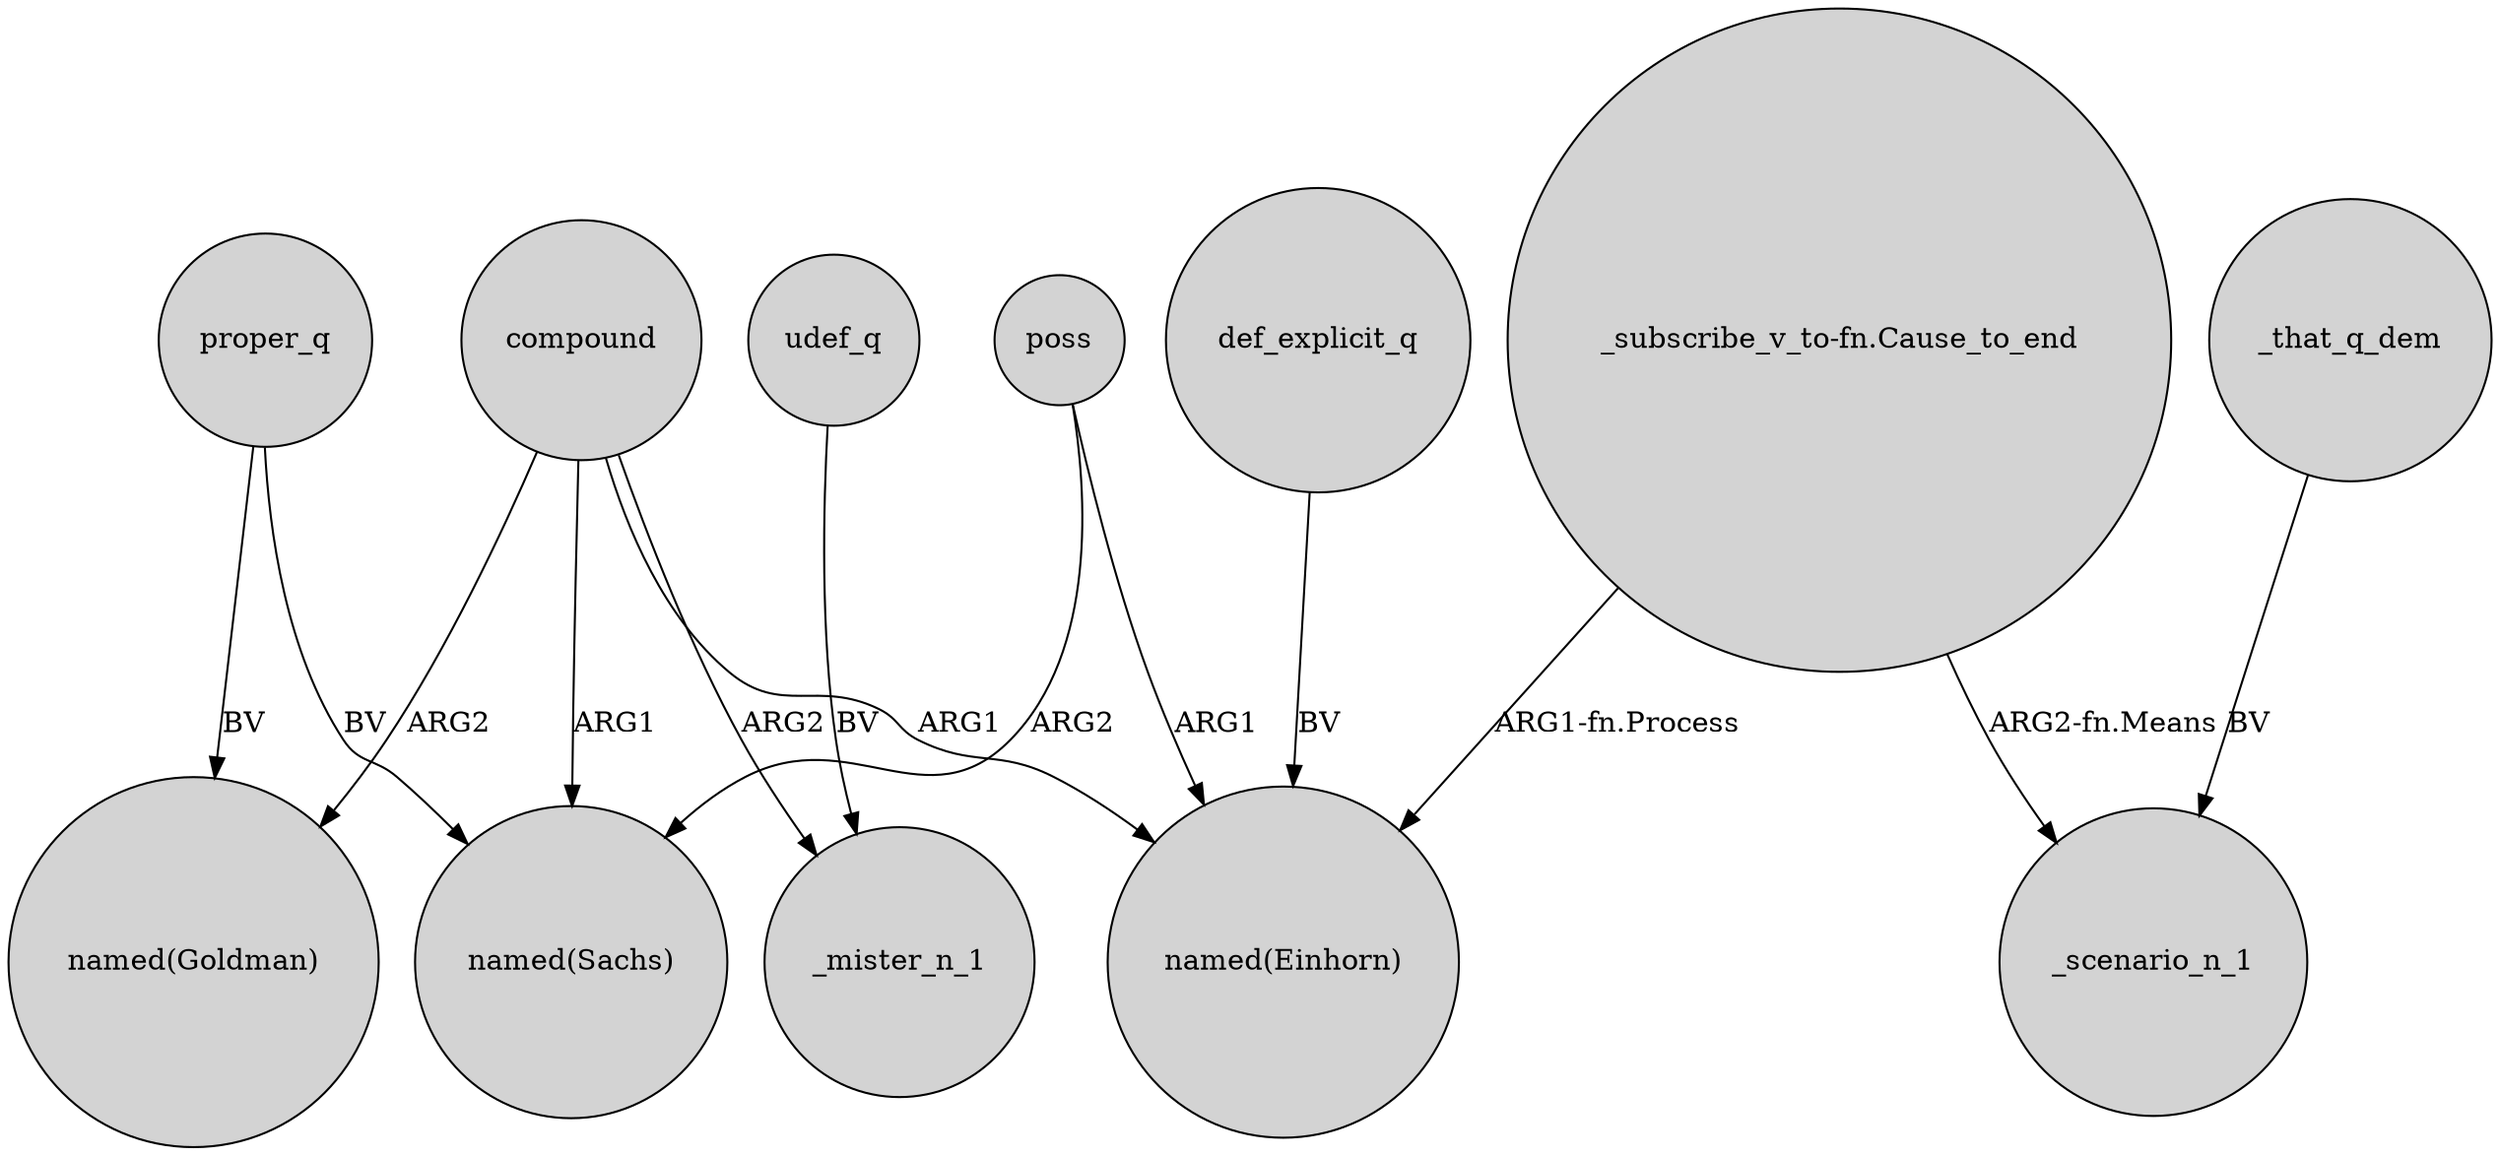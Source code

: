 digraph {
	node [shape=circle style=filled]
	poss -> "named(Einhorn)" [label=ARG1]
	compound -> "named(Einhorn)" [label=ARG1]
	compound -> "named(Goldman)" [label=ARG2]
	_that_q_dem -> _scenario_n_1 [label=BV]
	"_subscribe_v_to-fn.Cause_to_end" -> "named(Einhorn)" [label="ARG1-fn.Process"]
	poss -> "named(Sachs)" [label=ARG2]
	compound -> _mister_n_1 [label=ARG2]
	proper_q -> "named(Goldman)" [label=BV]
	udef_q -> _mister_n_1 [label=BV]
	proper_q -> "named(Sachs)" [label=BV]
	compound -> "named(Sachs)" [label=ARG1]
	def_explicit_q -> "named(Einhorn)" [label=BV]
	"_subscribe_v_to-fn.Cause_to_end" -> _scenario_n_1 [label="ARG2-fn.Means"]
}
